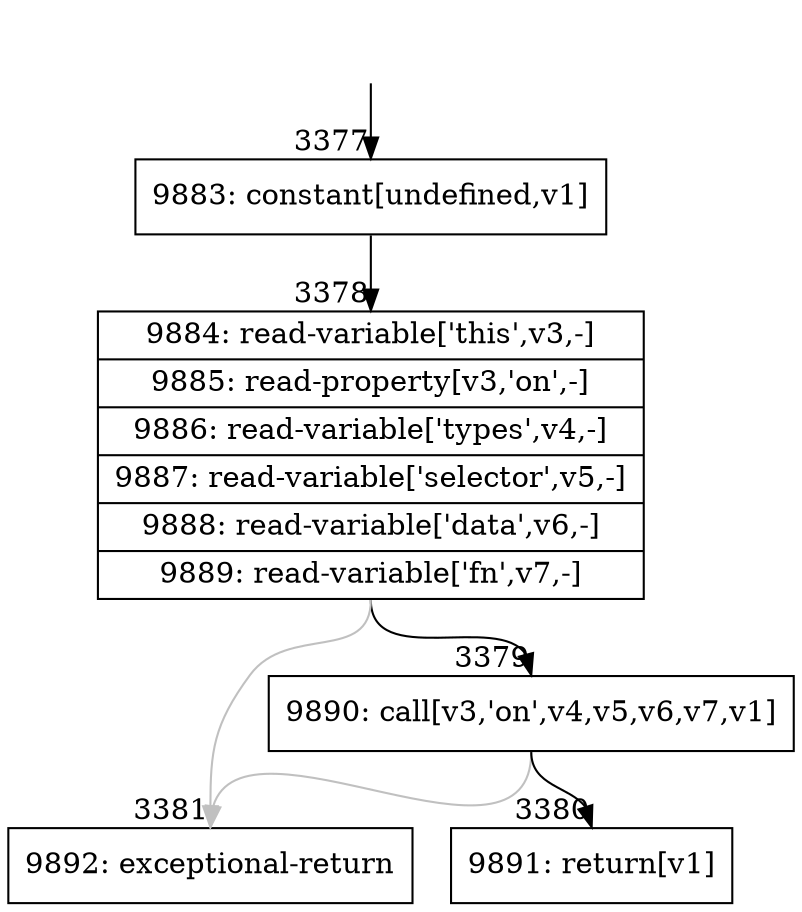 digraph {
rankdir="TD"
BB_entry217[shape=none,label=""];
BB_entry217 -> BB3377 [tailport=s, headport=n, headlabel="    3377"]
BB3377 [shape=record label="{9883: constant[undefined,v1]}" ] 
BB3377 -> BB3378 [tailport=s, headport=n, headlabel="      3378"]
BB3378 [shape=record label="{9884: read-variable['this',v3,-]|9885: read-property[v3,'on',-]|9886: read-variable['types',v4,-]|9887: read-variable['selector',v5,-]|9888: read-variable['data',v6,-]|9889: read-variable['fn',v7,-]}" ] 
BB3378 -> BB3379 [tailport=s, headport=n, headlabel="      3379"]
BB3378 -> BB3381 [tailport=s, headport=n, color=gray, headlabel="      3381"]
BB3379 [shape=record label="{9890: call[v3,'on',v4,v5,v6,v7,v1]}" ] 
BB3379 -> BB3380 [tailport=s, headport=n, headlabel="      3380"]
BB3379 -> BB3381 [tailport=s, headport=n, color=gray]
BB3380 [shape=record label="{9891: return[v1]}" ] 
BB3381 [shape=record label="{9892: exceptional-return}" ] 
}
